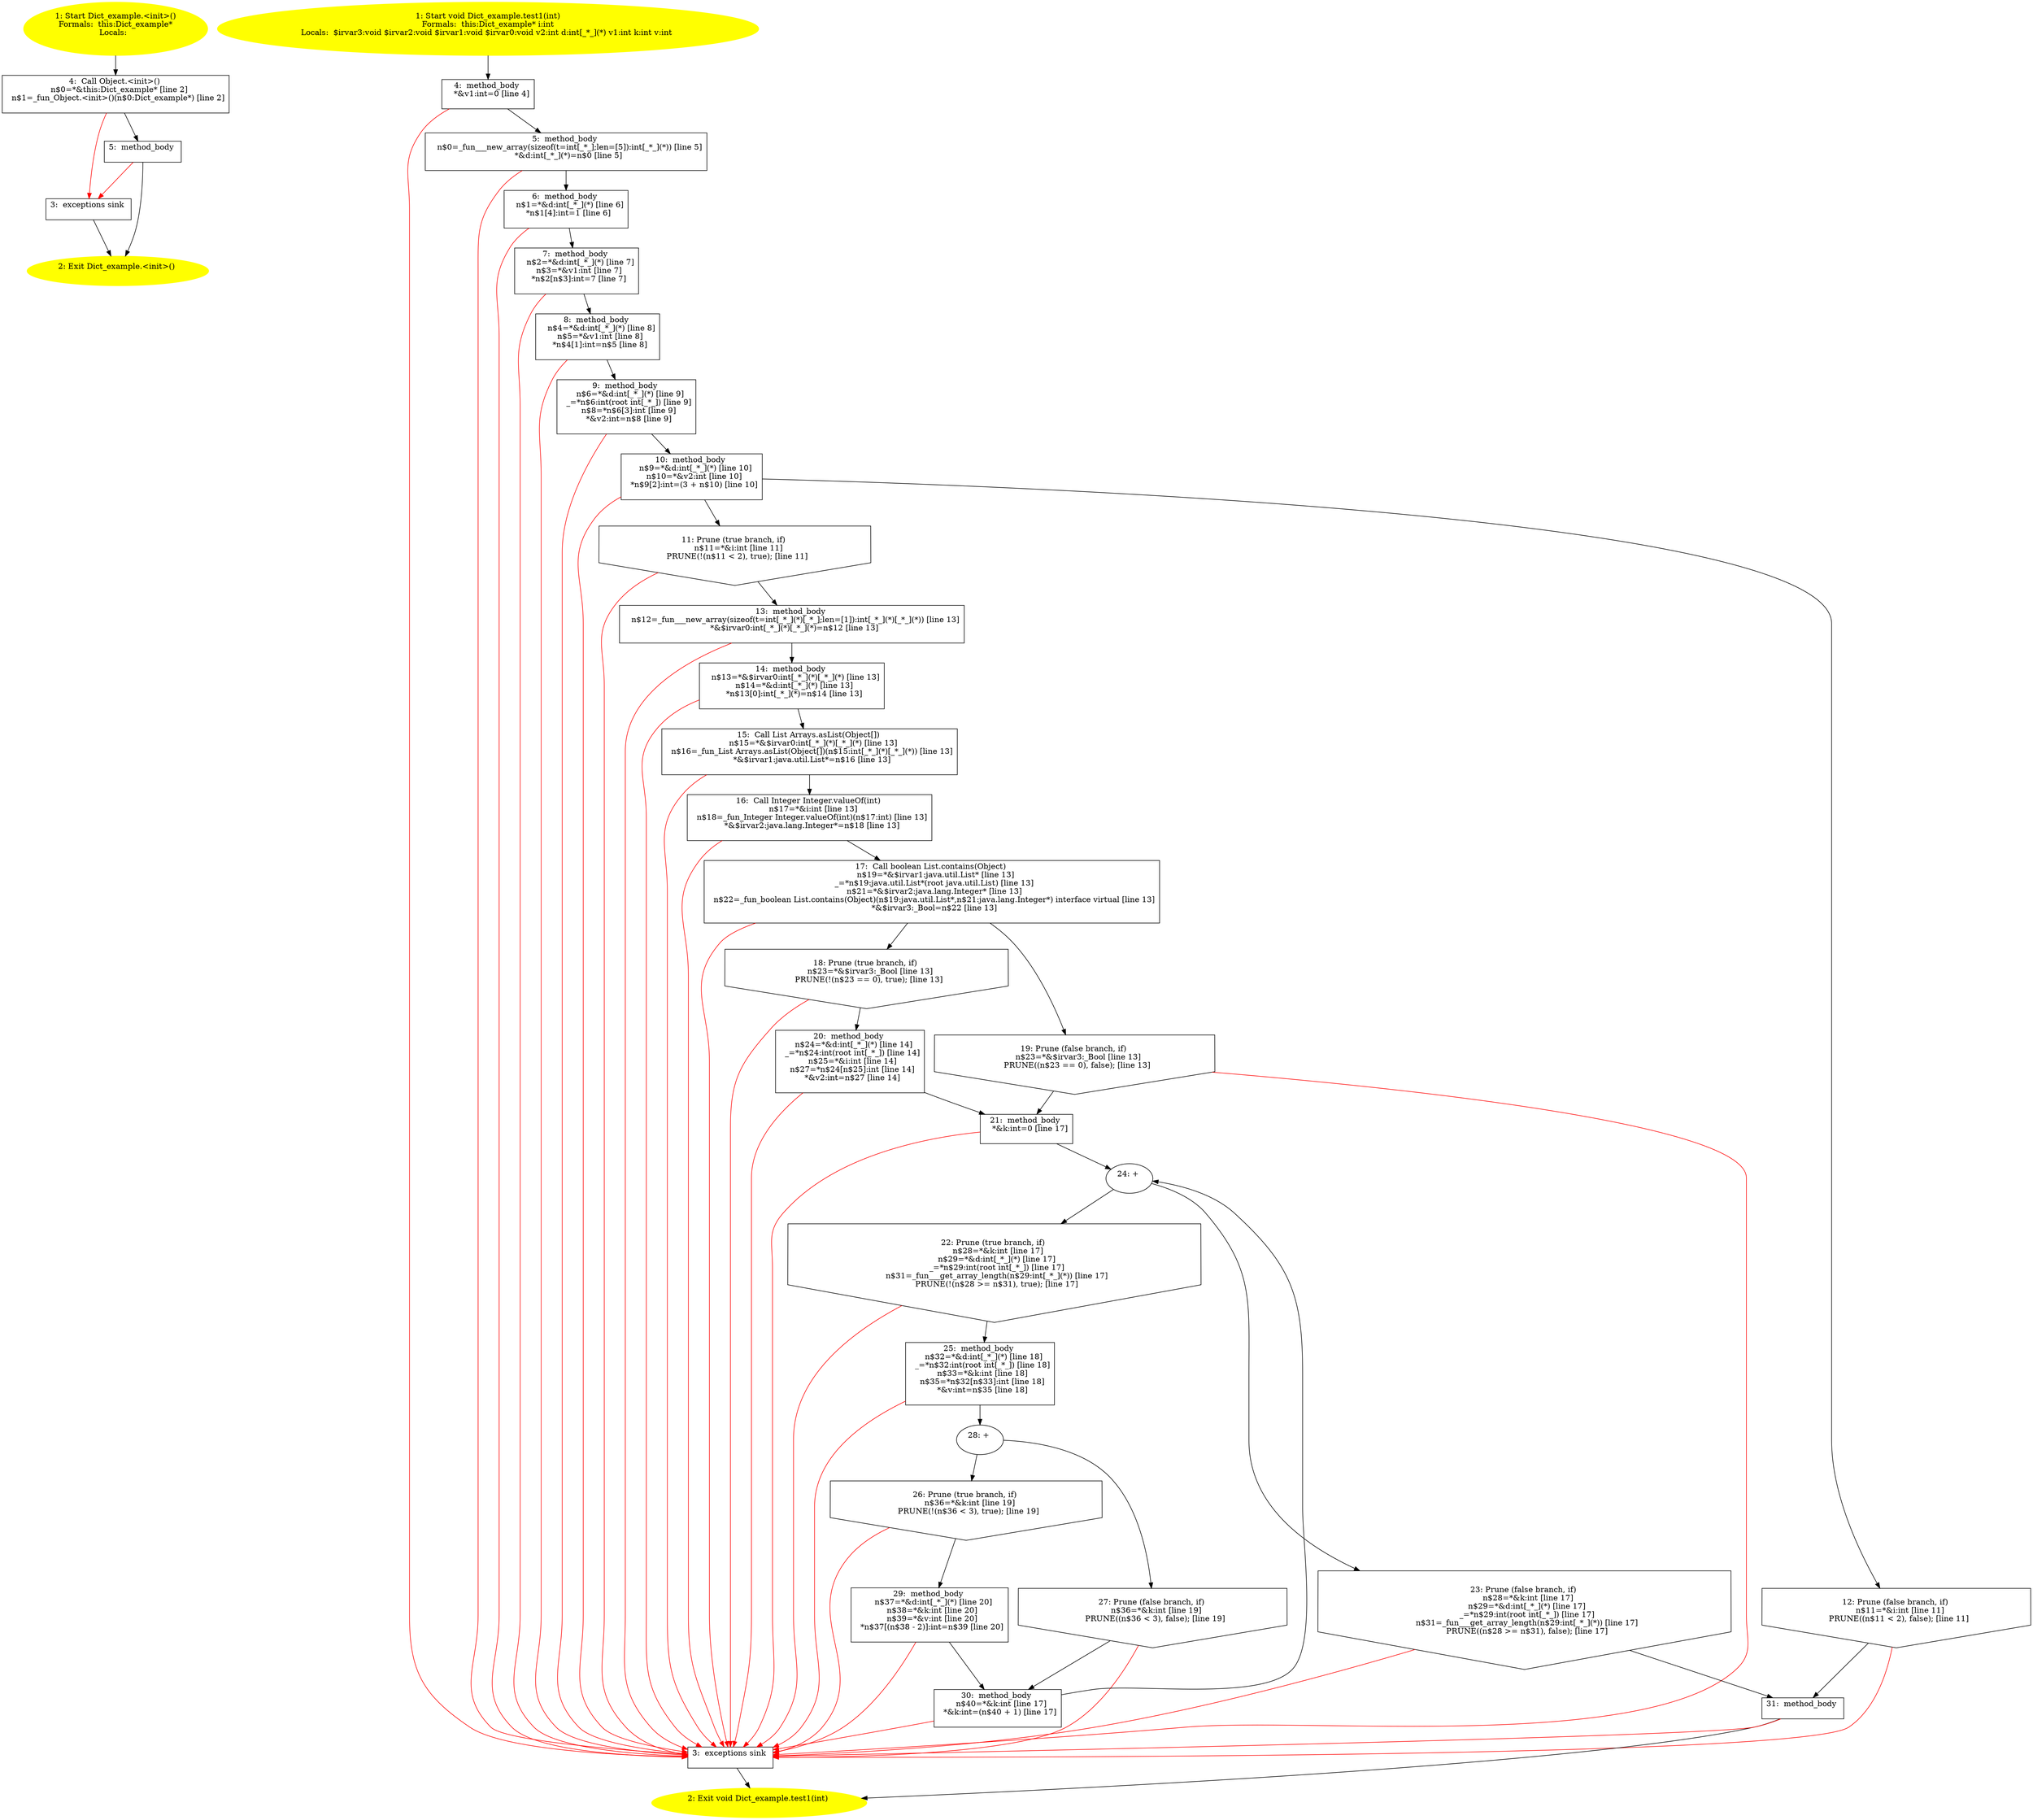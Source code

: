 /* @generated */
digraph cfg {
"Dict_example.<init>().1b8a48821ed8a5fdd3b4ad2548a51dac_1" [label="1: Start Dict_example.<init>()\nFormals:  this:Dict_example*\nLocals:  \n  " color=yellow style=filled]
	

	 "Dict_example.<init>().1b8a48821ed8a5fdd3b4ad2548a51dac_1" -> "Dict_example.<init>().1b8a48821ed8a5fdd3b4ad2548a51dac_4" ;
"Dict_example.<init>().1b8a48821ed8a5fdd3b4ad2548a51dac_2" [label="2: Exit Dict_example.<init>() \n  " color=yellow style=filled]
	

"Dict_example.<init>().1b8a48821ed8a5fdd3b4ad2548a51dac_3" [label="3:  exceptions sink \n  " shape="box"]
	

	 "Dict_example.<init>().1b8a48821ed8a5fdd3b4ad2548a51dac_3" -> "Dict_example.<init>().1b8a48821ed8a5fdd3b4ad2548a51dac_2" ;
"Dict_example.<init>().1b8a48821ed8a5fdd3b4ad2548a51dac_4" [label="4:  Call Object.<init>() \n   n$0=*&this:Dict_example* [line 2]\n  n$1=_fun_Object.<init>()(n$0:Dict_example*) [line 2]\n " shape="box"]
	

	 "Dict_example.<init>().1b8a48821ed8a5fdd3b4ad2548a51dac_4" -> "Dict_example.<init>().1b8a48821ed8a5fdd3b4ad2548a51dac_5" ;
	 "Dict_example.<init>().1b8a48821ed8a5fdd3b4ad2548a51dac_4" -> "Dict_example.<init>().1b8a48821ed8a5fdd3b4ad2548a51dac_3" [color="red" ];
"Dict_example.<init>().1b8a48821ed8a5fdd3b4ad2548a51dac_5" [label="5:  method_body \n  " shape="box"]
	

	 "Dict_example.<init>().1b8a48821ed8a5fdd3b4ad2548a51dac_5" -> "Dict_example.<init>().1b8a48821ed8a5fdd3b4ad2548a51dac_2" ;
	 "Dict_example.<init>().1b8a48821ed8a5fdd3b4ad2548a51dac_5" -> "Dict_example.<init>().1b8a48821ed8a5fdd3b4ad2548a51dac_3" [color="red" ];
"Dict_example.test1(int):void.9b8e6a3f72bcbab94aac724e0c47f978_1" [label="1: Start void Dict_example.test1(int)\nFormals:  this:Dict_example* i:int\nLocals:  $irvar3:void $irvar2:void $irvar1:void $irvar0:void v2:int d:int[_*_](*) v1:int k:int v:int \n  " color=yellow style=filled]
	

	 "Dict_example.test1(int):void.9b8e6a3f72bcbab94aac724e0c47f978_1" -> "Dict_example.test1(int):void.9b8e6a3f72bcbab94aac724e0c47f978_4" ;
"Dict_example.test1(int):void.9b8e6a3f72bcbab94aac724e0c47f978_2" [label="2: Exit void Dict_example.test1(int) \n  " color=yellow style=filled]
	

"Dict_example.test1(int):void.9b8e6a3f72bcbab94aac724e0c47f978_3" [label="3:  exceptions sink \n  " shape="box"]
	

	 "Dict_example.test1(int):void.9b8e6a3f72bcbab94aac724e0c47f978_3" -> "Dict_example.test1(int):void.9b8e6a3f72bcbab94aac724e0c47f978_2" ;
"Dict_example.test1(int):void.9b8e6a3f72bcbab94aac724e0c47f978_4" [label="4:  method_body \n   *&v1:int=0 [line 4]\n " shape="box"]
	

	 "Dict_example.test1(int):void.9b8e6a3f72bcbab94aac724e0c47f978_4" -> "Dict_example.test1(int):void.9b8e6a3f72bcbab94aac724e0c47f978_5" ;
	 "Dict_example.test1(int):void.9b8e6a3f72bcbab94aac724e0c47f978_4" -> "Dict_example.test1(int):void.9b8e6a3f72bcbab94aac724e0c47f978_3" [color="red" ];
"Dict_example.test1(int):void.9b8e6a3f72bcbab94aac724e0c47f978_5" [label="5:  method_body \n   n$0=_fun___new_array(sizeof(t=int[_*_];len=[5]):int[_*_](*)) [line 5]\n  *&d:int[_*_](*)=n$0 [line 5]\n " shape="box"]
	

	 "Dict_example.test1(int):void.9b8e6a3f72bcbab94aac724e0c47f978_5" -> "Dict_example.test1(int):void.9b8e6a3f72bcbab94aac724e0c47f978_6" ;
	 "Dict_example.test1(int):void.9b8e6a3f72bcbab94aac724e0c47f978_5" -> "Dict_example.test1(int):void.9b8e6a3f72bcbab94aac724e0c47f978_3" [color="red" ];
"Dict_example.test1(int):void.9b8e6a3f72bcbab94aac724e0c47f978_6" [label="6:  method_body \n   n$1=*&d:int[_*_](*) [line 6]\n  *n$1[4]:int=1 [line 6]\n " shape="box"]
	

	 "Dict_example.test1(int):void.9b8e6a3f72bcbab94aac724e0c47f978_6" -> "Dict_example.test1(int):void.9b8e6a3f72bcbab94aac724e0c47f978_7" ;
	 "Dict_example.test1(int):void.9b8e6a3f72bcbab94aac724e0c47f978_6" -> "Dict_example.test1(int):void.9b8e6a3f72bcbab94aac724e0c47f978_3" [color="red" ];
"Dict_example.test1(int):void.9b8e6a3f72bcbab94aac724e0c47f978_7" [label="7:  method_body \n   n$2=*&d:int[_*_](*) [line 7]\n  n$3=*&v1:int [line 7]\n  *n$2[n$3]:int=7 [line 7]\n " shape="box"]
	

	 "Dict_example.test1(int):void.9b8e6a3f72bcbab94aac724e0c47f978_7" -> "Dict_example.test1(int):void.9b8e6a3f72bcbab94aac724e0c47f978_8" ;
	 "Dict_example.test1(int):void.9b8e6a3f72bcbab94aac724e0c47f978_7" -> "Dict_example.test1(int):void.9b8e6a3f72bcbab94aac724e0c47f978_3" [color="red" ];
"Dict_example.test1(int):void.9b8e6a3f72bcbab94aac724e0c47f978_8" [label="8:  method_body \n   n$4=*&d:int[_*_](*) [line 8]\n  n$5=*&v1:int [line 8]\n  *n$4[1]:int=n$5 [line 8]\n " shape="box"]
	

	 "Dict_example.test1(int):void.9b8e6a3f72bcbab94aac724e0c47f978_8" -> "Dict_example.test1(int):void.9b8e6a3f72bcbab94aac724e0c47f978_9" ;
	 "Dict_example.test1(int):void.9b8e6a3f72bcbab94aac724e0c47f978_8" -> "Dict_example.test1(int):void.9b8e6a3f72bcbab94aac724e0c47f978_3" [color="red" ];
"Dict_example.test1(int):void.9b8e6a3f72bcbab94aac724e0c47f978_9" [label="9:  method_body \n   n$6=*&d:int[_*_](*) [line 9]\n  _=*n$6:int(root int[_*_]) [line 9]\n  n$8=*n$6[3]:int [line 9]\n  *&v2:int=n$8 [line 9]\n " shape="box"]
	

	 "Dict_example.test1(int):void.9b8e6a3f72bcbab94aac724e0c47f978_9" -> "Dict_example.test1(int):void.9b8e6a3f72bcbab94aac724e0c47f978_10" ;
	 "Dict_example.test1(int):void.9b8e6a3f72bcbab94aac724e0c47f978_9" -> "Dict_example.test1(int):void.9b8e6a3f72bcbab94aac724e0c47f978_3" [color="red" ];
"Dict_example.test1(int):void.9b8e6a3f72bcbab94aac724e0c47f978_10" [label="10:  method_body \n   n$9=*&d:int[_*_](*) [line 10]\n  n$10=*&v2:int [line 10]\n  *n$9[2]:int=(3 + n$10) [line 10]\n " shape="box"]
	

	 "Dict_example.test1(int):void.9b8e6a3f72bcbab94aac724e0c47f978_10" -> "Dict_example.test1(int):void.9b8e6a3f72bcbab94aac724e0c47f978_11" ;
	 "Dict_example.test1(int):void.9b8e6a3f72bcbab94aac724e0c47f978_10" -> "Dict_example.test1(int):void.9b8e6a3f72bcbab94aac724e0c47f978_12" ;
	 "Dict_example.test1(int):void.9b8e6a3f72bcbab94aac724e0c47f978_10" -> "Dict_example.test1(int):void.9b8e6a3f72bcbab94aac724e0c47f978_3" [color="red" ];
"Dict_example.test1(int):void.9b8e6a3f72bcbab94aac724e0c47f978_11" [label="11: Prune (true branch, if) \n   n$11=*&i:int [line 11]\n  PRUNE(!(n$11 < 2), true); [line 11]\n " shape="invhouse"]
	

	 "Dict_example.test1(int):void.9b8e6a3f72bcbab94aac724e0c47f978_11" -> "Dict_example.test1(int):void.9b8e6a3f72bcbab94aac724e0c47f978_13" ;
	 "Dict_example.test1(int):void.9b8e6a3f72bcbab94aac724e0c47f978_11" -> "Dict_example.test1(int):void.9b8e6a3f72bcbab94aac724e0c47f978_3" [color="red" ];
"Dict_example.test1(int):void.9b8e6a3f72bcbab94aac724e0c47f978_12" [label="12: Prune (false branch, if) \n   n$11=*&i:int [line 11]\n  PRUNE((n$11 < 2), false); [line 11]\n " shape="invhouse"]
	

	 "Dict_example.test1(int):void.9b8e6a3f72bcbab94aac724e0c47f978_12" -> "Dict_example.test1(int):void.9b8e6a3f72bcbab94aac724e0c47f978_31" ;
	 "Dict_example.test1(int):void.9b8e6a3f72bcbab94aac724e0c47f978_12" -> "Dict_example.test1(int):void.9b8e6a3f72bcbab94aac724e0c47f978_3" [color="red" ];
"Dict_example.test1(int):void.9b8e6a3f72bcbab94aac724e0c47f978_13" [label="13:  method_body \n   n$12=_fun___new_array(sizeof(t=int[_*_](*)[_*_];len=[1]):int[_*_](*)[_*_](*)) [line 13]\n  *&$irvar0:int[_*_](*)[_*_](*)=n$12 [line 13]\n " shape="box"]
	

	 "Dict_example.test1(int):void.9b8e6a3f72bcbab94aac724e0c47f978_13" -> "Dict_example.test1(int):void.9b8e6a3f72bcbab94aac724e0c47f978_14" ;
	 "Dict_example.test1(int):void.9b8e6a3f72bcbab94aac724e0c47f978_13" -> "Dict_example.test1(int):void.9b8e6a3f72bcbab94aac724e0c47f978_3" [color="red" ];
"Dict_example.test1(int):void.9b8e6a3f72bcbab94aac724e0c47f978_14" [label="14:  method_body \n   n$13=*&$irvar0:int[_*_](*)[_*_](*) [line 13]\n  n$14=*&d:int[_*_](*) [line 13]\n  *n$13[0]:int[_*_](*)=n$14 [line 13]\n " shape="box"]
	

	 "Dict_example.test1(int):void.9b8e6a3f72bcbab94aac724e0c47f978_14" -> "Dict_example.test1(int):void.9b8e6a3f72bcbab94aac724e0c47f978_15" ;
	 "Dict_example.test1(int):void.9b8e6a3f72bcbab94aac724e0c47f978_14" -> "Dict_example.test1(int):void.9b8e6a3f72bcbab94aac724e0c47f978_3" [color="red" ];
"Dict_example.test1(int):void.9b8e6a3f72bcbab94aac724e0c47f978_15" [label="15:  Call List Arrays.asList(Object[]) \n   n$15=*&$irvar0:int[_*_](*)[_*_](*) [line 13]\n  n$16=_fun_List Arrays.asList(Object[])(n$15:int[_*_](*)[_*_](*)) [line 13]\n  *&$irvar1:java.util.List*=n$16 [line 13]\n " shape="box"]
	

	 "Dict_example.test1(int):void.9b8e6a3f72bcbab94aac724e0c47f978_15" -> "Dict_example.test1(int):void.9b8e6a3f72bcbab94aac724e0c47f978_16" ;
	 "Dict_example.test1(int):void.9b8e6a3f72bcbab94aac724e0c47f978_15" -> "Dict_example.test1(int):void.9b8e6a3f72bcbab94aac724e0c47f978_3" [color="red" ];
"Dict_example.test1(int):void.9b8e6a3f72bcbab94aac724e0c47f978_16" [label="16:  Call Integer Integer.valueOf(int) \n   n$17=*&i:int [line 13]\n  n$18=_fun_Integer Integer.valueOf(int)(n$17:int) [line 13]\n  *&$irvar2:java.lang.Integer*=n$18 [line 13]\n " shape="box"]
	

	 "Dict_example.test1(int):void.9b8e6a3f72bcbab94aac724e0c47f978_16" -> "Dict_example.test1(int):void.9b8e6a3f72bcbab94aac724e0c47f978_17" ;
	 "Dict_example.test1(int):void.9b8e6a3f72bcbab94aac724e0c47f978_16" -> "Dict_example.test1(int):void.9b8e6a3f72bcbab94aac724e0c47f978_3" [color="red" ];
"Dict_example.test1(int):void.9b8e6a3f72bcbab94aac724e0c47f978_17" [label="17:  Call boolean List.contains(Object) \n   n$19=*&$irvar1:java.util.List* [line 13]\n  _=*n$19:java.util.List*(root java.util.List) [line 13]\n  n$21=*&$irvar2:java.lang.Integer* [line 13]\n  n$22=_fun_boolean List.contains(Object)(n$19:java.util.List*,n$21:java.lang.Integer*) interface virtual [line 13]\n  *&$irvar3:_Bool=n$22 [line 13]\n " shape="box"]
	

	 "Dict_example.test1(int):void.9b8e6a3f72bcbab94aac724e0c47f978_17" -> "Dict_example.test1(int):void.9b8e6a3f72bcbab94aac724e0c47f978_18" ;
	 "Dict_example.test1(int):void.9b8e6a3f72bcbab94aac724e0c47f978_17" -> "Dict_example.test1(int):void.9b8e6a3f72bcbab94aac724e0c47f978_19" ;
	 "Dict_example.test1(int):void.9b8e6a3f72bcbab94aac724e0c47f978_17" -> "Dict_example.test1(int):void.9b8e6a3f72bcbab94aac724e0c47f978_3" [color="red" ];
"Dict_example.test1(int):void.9b8e6a3f72bcbab94aac724e0c47f978_18" [label="18: Prune (true branch, if) \n   n$23=*&$irvar3:_Bool [line 13]\n  PRUNE(!(n$23 == 0), true); [line 13]\n " shape="invhouse"]
	

	 "Dict_example.test1(int):void.9b8e6a3f72bcbab94aac724e0c47f978_18" -> "Dict_example.test1(int):void.9b8e6a3f72bcbab94aac724e0c47f978_20" ;
	 "Dict_example.test1(int):void.9b8e6a3f72bcbab94aac724e0c47f978_18" -> "Dict_example.test1(int):void.9b8e6a3f72bcbab94aac724e0c47f978_3" [color="red" ];
"Dict_example.test1(int):void.9b8e6a3f72bcbab94aac724e0c47f978_19" [label="19: Prune (false branch, if) \n   n$23=*&$irvar3:_Bool [line 13]\n  PRUNE((n$23 == 0), false); [line 13]\n " shape="invhouse"]
	

	 "Dict_example.test1(int):void.9b8e6a3f72bcbab94aac724e0c47f978_19" -> "Dict_example.test1(int):void.9b8e6a3f72bcbab94aac724e0c47f978_21" ;
	 "Dict_example.test1(int):void.9b8e6a3f72bcbab94aac724e0c47f978_19" -> "Dict_example.test1(int):void.9b8e6a3f72bcbab94aac724e0c47f978_3" [color="red" ];
"Dict_example.test1(int):void.9b8e6a3f72bcbab94aac724e0c47f978_20" [label="20:  method_body \n   n$24=*&d:int[_*_](*) [line 14]\n  _=*n$24:int(root int[_*_]) [line 14]\n  n$25=*&i:int [line 14]\n  n$27=*n$24[n$25]:int [line 14]\n  *&v2:int=n$27 [line 14]\n " shape="box"]
	

	 "Dict_example.test1(int):void.9b8e6a3f72bcbab94aac724e0c47f978_20" -> "Dict_example.test1(int):void.9b8e6a3f72bcbab94aac724e0c47f978_21" ;
	 "Dict_example.test1(int):void.9b8e6a3f72bcbab94aac724e0c47f978_20" -> "Dict_example.test1(int):void.9b8e6a3f72bcbab94aac724e0c47f978_3" [color="red" ];
"Dict_example.test1(int):void.9b8e6a3f72bcbab94aac724e0c47f978_21" [label="21:  method_body \n   *&k:int=0 [line 17]\n " shape="box"]
	

	 "Dict_example.test1(int):void.9b8e6a3f72bcbab94aac724e0c47f978_21" -> "Dict_example.test1(int):void.9b8e6a3f72bcbab94aac724e0c47f978_24" ;
	 "Dict_example.test1(int):void.9b8e6a3f72bcbab94aac724e0c47f978_21" -> "Dict_example.test1(int):void.9b8e6a3f72bcbab94aac724e0c47f978_3" [color="red" ];
"Dict_example.test1(int):void.9b8e6a3f72bcbab94aac724e0c47f978_22" [label="22: Prune (true branch, if) \n   n$28=*&k:int [line 17]\n  n$29=*&d:int[_*_](*) [line 17]\n  _=*n$29:int(root int[_*_]) [line 17]\n  n$31=_fun___get_array_length(n$29:int[_*_](*)) [line 17]\n  PRUNE(!(n$28 >= n$31), true); [line 17]\n " shape="invhouse"]
	

	 "Dict_example.test1(int):void.9b8e6a3f72bcbab94aac724e0c47f978_22" -> "Dict_example.test1(int):void.9b8e6a3f72bcbab94aac724e0c47f978_25" ;
	 "Dict_example.test1(int):void.9b8e6a3f72bcbab94aac724e0c47f978_22" -> "Dict_example.test1(int):void.9b8e6a3f72bcbab94aac724e0c47f978_3" [color="red" ];
"Dict_example.test1(int):void.9b8e6a3f72bcbab94aac724e0c47f978_23" [label="23: Prune (false branch, if) \n   n$28=*&k:int [line 17]\n  n$29=*&d:int[_*_](*) [line 17]\n  _=*n$29:int(root int[_*_]) [line 17]\n  n$31=_fun___get_array_length(n$29:int[_*_](*)) [line 17]\n  PRUNE((n$28 >= n$31), false); [line 17]\n " shape="invhouse"]
	

	 "Dict_example.test1(int):void.9b8e6a3f72bcbab94aac724e0c47f978_23" -> "Dict_example.test1(int):void.9b8e6a3f72bcbab94aac724e0c47f978_31" ;
	 "Dict_example.test1(int):void.9b8e6a3f72bcbab94aac724e0c47f978_23" -> "Dict_example.test1(int):void.9b8e6a3f72bcbab94aac724e0c47f978_3" [color="red" ];
"Dict_example.test1(int):void.9b8e6a3f72bcbab94aac724e0c47f978_24" [label="24: + \n  " ]
	

	 "Dict_example.test1(int):void.9b8e6a3f72bcbab94aac724e0c47f978_24" -> "Dict_example.test1(int):void.9b8e6a3f72bcbab94aac724e0c47f978_22" ;
	 "Dict_example.test1(int):void.9b8e6a3f72bcbab94aac724e0c47f978_24" -> "Dict_example.test1(int):void.9b8e6a3f72bcbab94aac724e0c47f978_23" ;
"Dict_example.test1(int):void.9b8e6a3f72bcbab94aac724e0c47f978_25" [label="25:  method_body \n   n$32=*&d:int[_*_](*) [line 18]\n  _=*n$32:int(root int[_*_]) [line 18]\n  n$33=*&k:int [line 18]\n  n$35=*n$32[n$33]:int [line 18]\n  *&v:int=n$35 [line 18]\n " shape="box"]
	

	 "Dict_example.test1(int):void.9b8e6a3f72bcbab94aac724e0c47f978_25" -> "Dict_example.test1(int):void.9b8e6a3f72bcbab94aac724e0c47f978_28" ;
	 "Dict_example.test1(int):void.9b8e6a3f72bcbab94aac724e0c47f978_25" -> "Dict_example.test1(int):void.9b8e6a3f72bcbab94aac724e0c47f978_3" [color="red" ];
"Dict_example.test1(int):void.9b8e6a3f72bcbab94aac724e0c47f978_26" [label="26: Prune (true branch, if) \n   n$36=*&k:int [line 19]\n  PRUNE(!(n$36 < 3), true); [line 19]\n " shape="invhouse"]
	

	 "Dict_example.test1(int):void.9b8e6a3f72bcbab94aac724e0c47f978_26" -> "Dict_example.test1(int):void.9b8e6a3f72bcbab94aac724e0c47f978_29" ;
	 "Dict_example.test1(int):void.9b8e6a3f72bcbab94aac724e0c47f978_26" -> "Dict_example.test1(int):void.9b8e6a3f72bcbab94aac724e0c47f978_3" [color="red" ];
"Dict_example.test1(int):void.9b8e6a3f72bcbab94aac724e0c47f978_27" [label="27: Prune (false branch, if) \n   n$36=*&k:int [line 19]\n  PRUNE((n$36 < 3), false); [line 19]\n " shape="invhouse"]
	

	 "Dict_example.test1(int):void.9b8e6a3f72bcbab94aac724e0c47f978_27" -> "Dict_example.test1(int):void.9b8e6a3f72bcbab94aac724e0c47f978_30" ;
	 "Dict_example.test1(int):void.9b8e6a3f72bcbab94aac724e0c47f978_27" -> "Dict_example.test1(int):void.9b8e6a3f72bcbab94aac724e0c47f978_3" [color="red" ];
"Dict_example.test1(int):void.9b8e6a3f72bcbab94aac724e0c47f978_28" [label="28: + \n  " ]
	

	 "Dict_example.test1(int):void.9b8e6a3f72bcbab94aac724e0c47f978_28" -> "Dict_example.test1(int):void.9b8e6a3f72bcbab94aac724e0c47f978_26" ;
	 "Dict_example.test1(int):void.9b8e6a3f72bcbab94aac724e0c47f978_28" -> "Dict_example.test1(int):void.9b8e6a3f72bcbab94aac724e0c47f978_27" ;
"Dict_example.test1(int):void.9b8e6a3f72bcbab94aac724e0c47f978_29" [label="29:  method_body \n   n$37=*&d:int[_*_](*) [line 20]\n  n$38=*&k:int [line 20]\n  n$39=*&v:int [line 20]\n  *n$37[(n$38 - 2)]:int=n$39 [line 20]\n " shape="box"]
	

	 "Dict_example.test1(int):void.9b8e6a3f72bcbab94aac724e0c47f978_29" -> "Dict_example.test1(int):void.9b8e6a3f72bcbab94aac724e0c47f978_30" ;
	 "Dict_example.test1(int):void.9b8e6a3f72bcbab94aac724e0c47f978_29" -> "Dict_example.test1(int):void.9b8e6a3f72bcbab94aac724e0c47f978_3" [color="red" ];
"Dict_example.test1(int):void.9b8e6a3f72bcbab94aac724e0c47f978_30" [label="30:  method_body \n   n$40=*&k:int [line 17]\n  *&k:int=(n$40 + 1) [line 17]\n " shape="box"]
	

	 "Dict_example.test1(int):void.9b8e6a3f72bcbab94aac724e0c47f978_30" -> "Dict_example.test1(int):void.9b8e6a3f72bcbab94aac724e0c47f978_24" ;
	 "Dict_example.test1(int):void.9b8e6a3f72bcbab94aac724e0c47f978_30" -> "Dict_example.test1(int):void.9b8e6a3f72bcbab94aac724e0c47f978_3" [color="red" ];
"Dict_example.test1(int):void.9b8e6a3f72bcbab94aac724e0c47f978_31" [label="31:  method_body \n  " shape="box"]
	

	 "Dict_example.test1(int):void.9b8e6a3f72bcbab94aac724e0c47f978_31" -> "Dict_example.test1(int):void.9b8e6a3f72bcbab94aac724e0c47f978_2" ;
	 "Dict_example.test1(int):void.9b8e6a3f72bcbab94aac724e0c47f978_31" -> "Dict_example.test1(int):void.9b8e6a3f72bcbab94aac724e0c47f978_3" [color="red" ];
}
